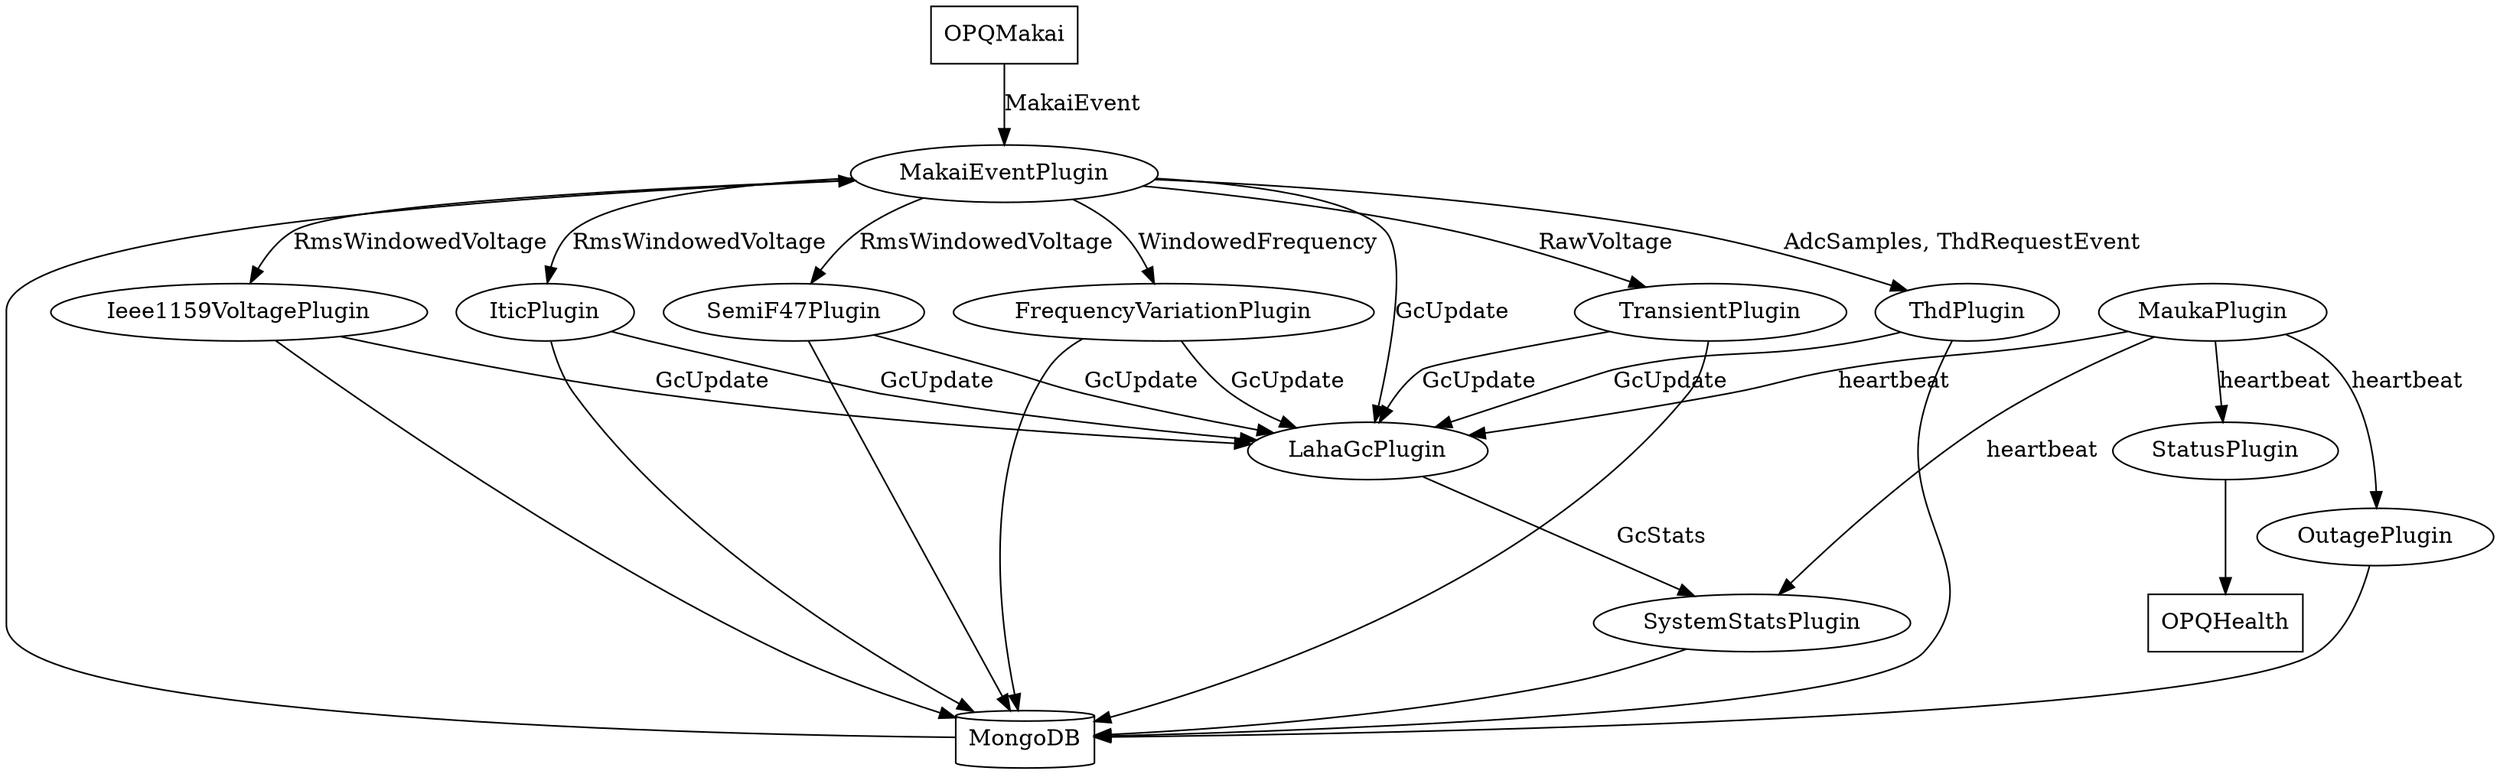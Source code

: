 digraph mauka_functional_diagram {
    // Define styles for certain nodes
    OPQMakai [shape=box];
    MongoDB [shape=cylinder];
    OPQHealth [shape=box];

    // Coming from Makai
    OPQMakai -> MakaiEventPlugin [label="MakaiEvent"]

    // From MaukaPlugin
    MaukaPlugin -> OutagePlugin [label="heartbeat"]
    MaukaPlugin -> StatusPlugin [label="heartbeat"]
    MaukaPlugin -> LahaGcPlugin [label="heartbeat"]
    MaukaPlugin -> SystemStatsPlugin [label="heartbeat"]

    // Coming from MakaiEventPlugin
    MakaiEventPlugin -> FrequencyVariationPlugin [label="WindowedFrequency"]
    MakaiEventPlugin -> Ieee1159VoltagePlugin [label="RmsWindowedVoltage"]
    MakaiEventPlugin -> IticPlugin [label="RmsWindowedVoltage"]
    MakaiEventPlugin -> SemiF47Plugin [label="RmsWindowedVoltage"]
    MakaiEventPlugin -> TransientPlugin [label="RawVoltage"]
    MakaiEventPlugin -> ThdPlugin [label="AdcSamples, ThdRequestEvent"]

    // MongoDB In
    MongoDB -> MakaiEventPlugin

    // MongoDB Out
    FrequencyVariationPlugin -> MongoDB
    Ieee1159VoltagePlugin -> MongoDB
    IticPlugin -> MongoDB
    SemiF47Plugin -> MongoDB
    TransientPlugin -> MongoDB
    ThdPlugin -> MongoDB
    OutagePlugin -> MongoDB
    SystemStatsPlugin -> MongoDB

    // GC triggers
    MakaiEventPlugin -> LahaGcPlugin [label="GcUpdate"]
    FrequencyVariationPlugin -> LahaGcPlugin [label="GcUpdate"]
    Ieee1159VoltagePlugin -> LahaGcPlugin [label="GcUpdate"]
    IticPlugin -> LahaGcPlugin [label="GcUpdate"]
    SemiF47Plugin -> LahaGcPlugin [label="GcUpdate"]
    TransientPlugin -> LahaGcPlugin [label="GcUpdate"]
    ThdPlugin -> LahaGcPlugin [label="GcUpdate"]

    // Other GC
    LahaGcPlugin -> SystemStatsPlugin [label="GcStats"]

    // Misc
    StatusPlugin -> OPQHealth

}